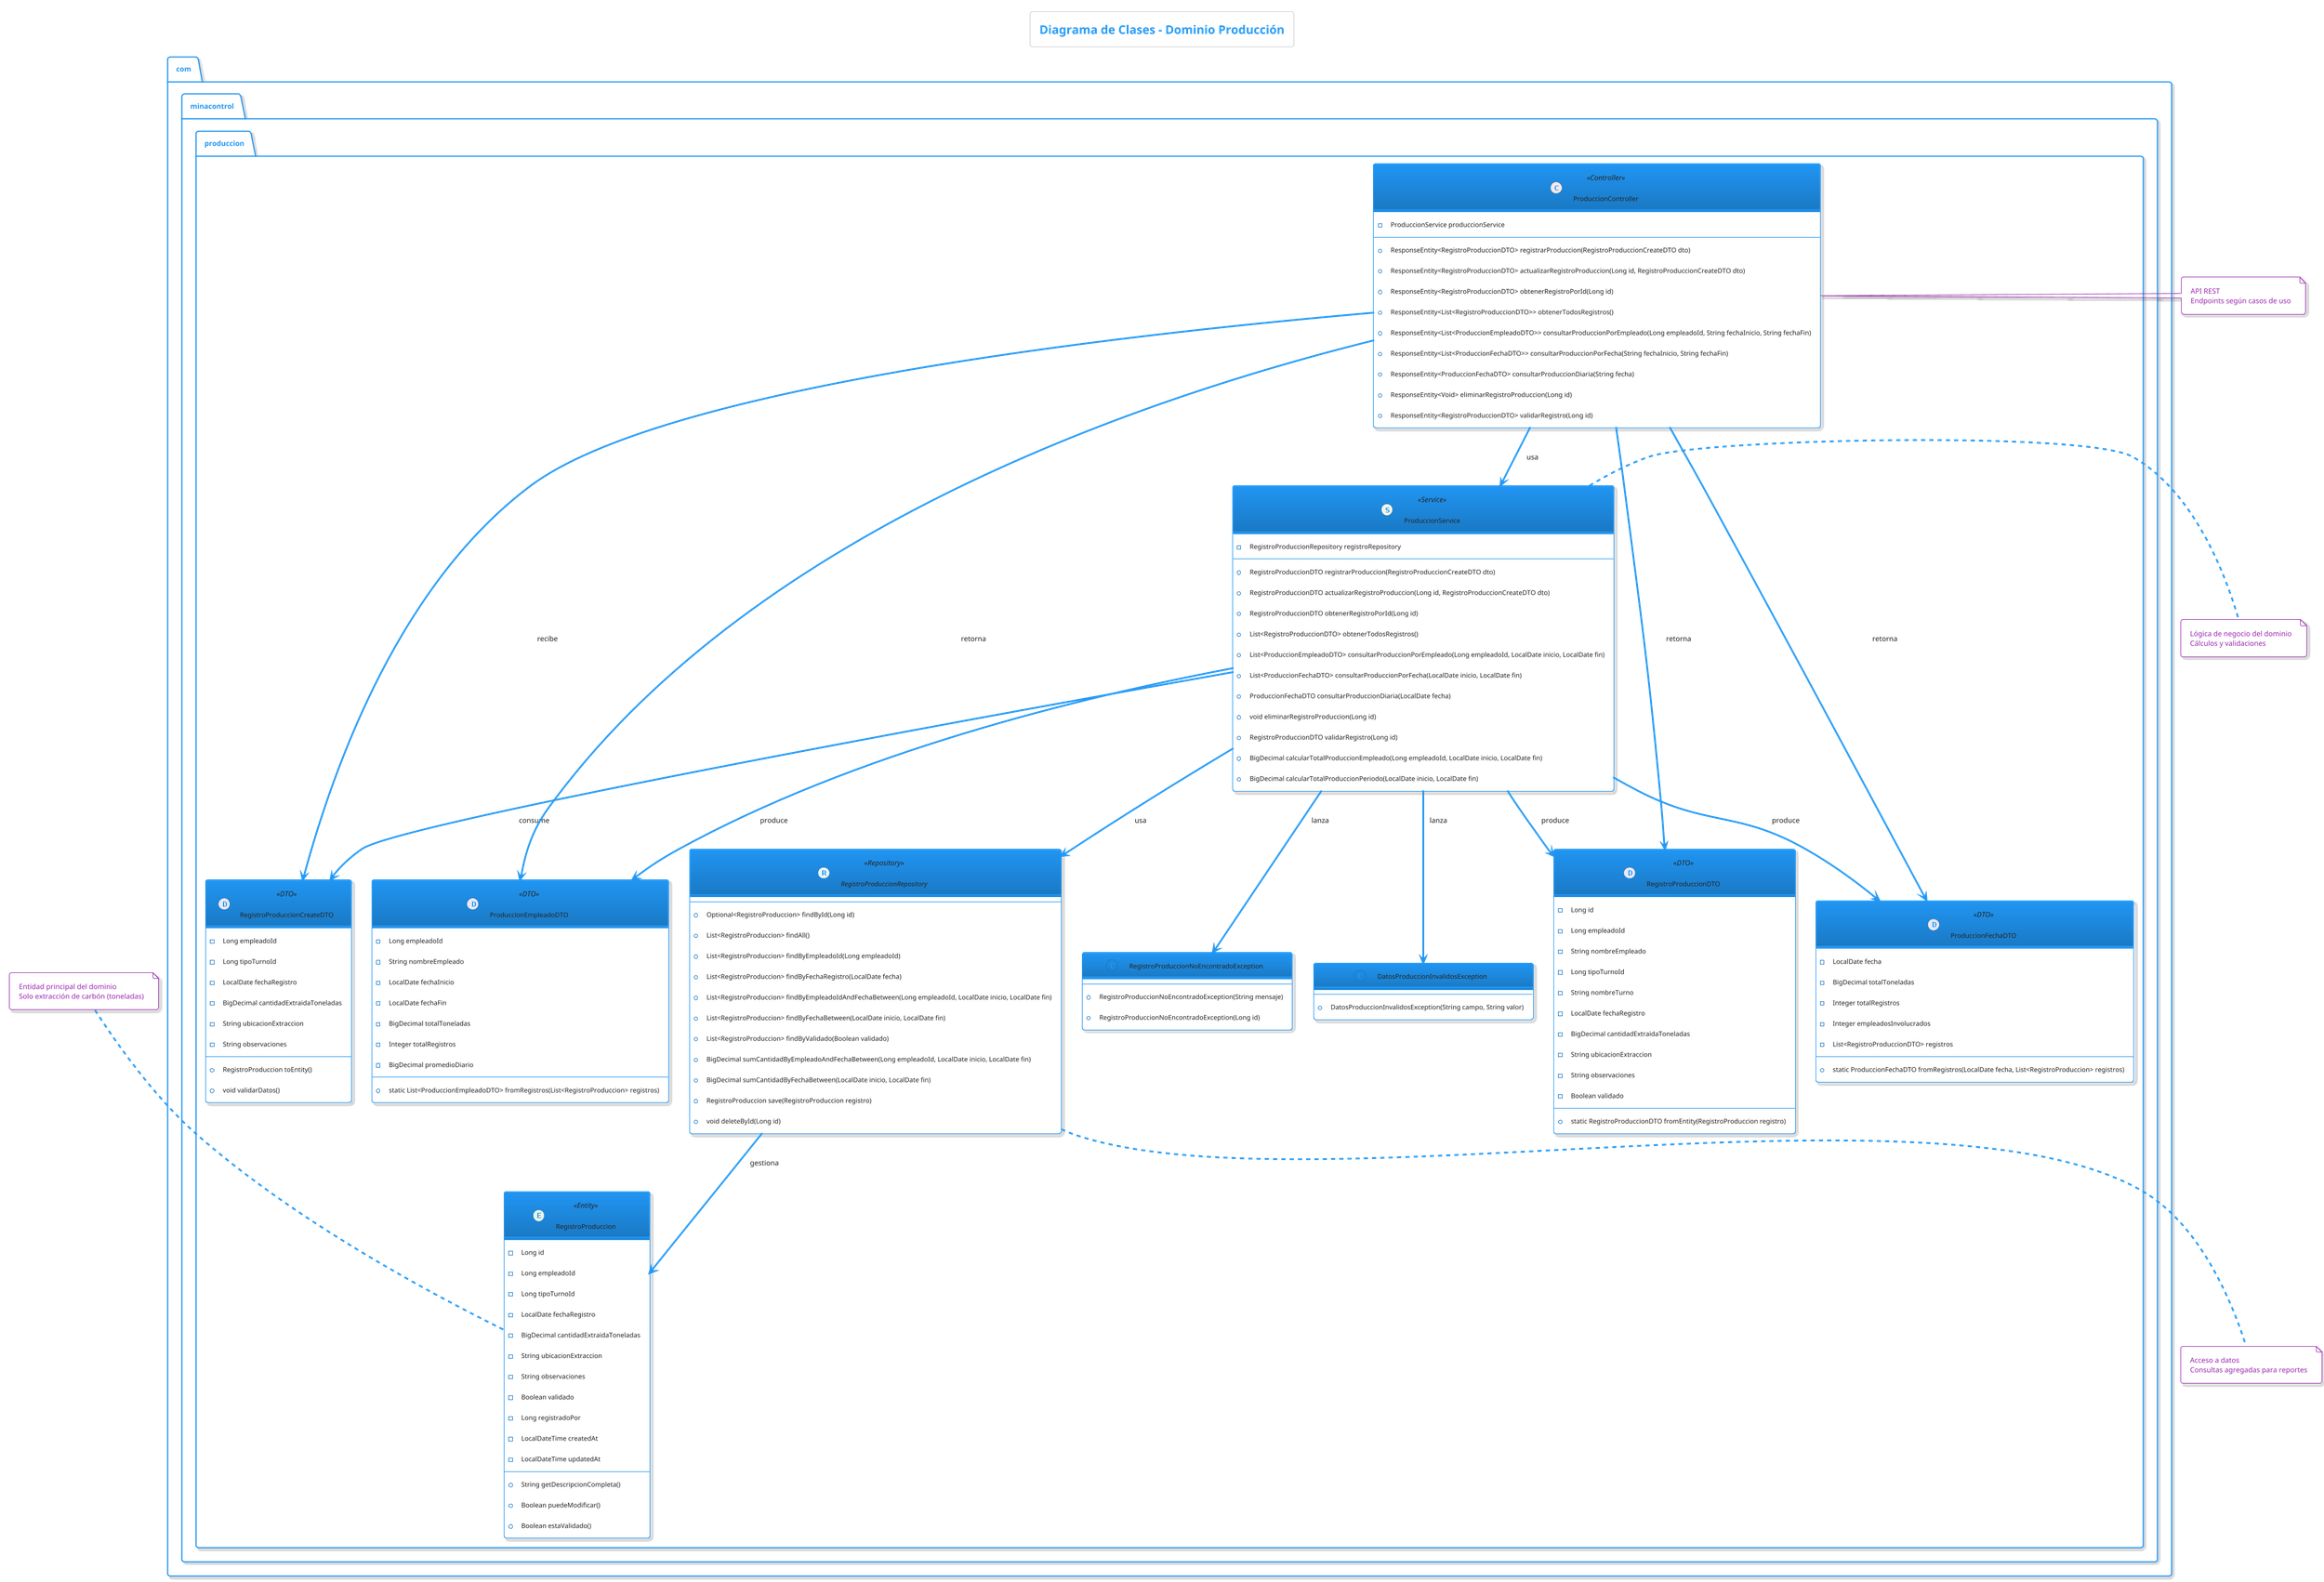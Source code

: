 @startuml class_diagram_produccion
!theme materia-outline
title Diagrama de Clases - Dominio Producción

' ===== CONFIGURACIÓN =====
!define ENTITY(x) class x << (E,#E8F5E8) Entity >>
!define DTO(x) class x << (D,#E8E8F5) DTO >>
!define SERVICE(x) class x << (S,#F5F5E8) Service >>
!define CONTROLLER(x) class x << (C,#F5E8E8) Controller >>
!define REPOSITORY(x) interface x << (R,#E8F5F5) Repository >>

package "com.minacontrol.produccion" {

  ' ===== ENTIDADES =====
  ENTITY(RegistroProduccion) {
    - Long id
    - Long empleadoId
    - Long tipoTurnoId
    - LocalDate fechaRegistro
    - BigDecimal cantidadExtraidaToneladas
    - String ubicacionExtraccion
    - String observaciones
    - Boolean validado
    - Long registradoPor
    - LocalDateTime createdAt
    - LocalDateTime updatedAt
    --
    + String getDescripcionCompleta()
    + Boolean puedeModificar()
    + Boolean estaValidado()
  }

  ' ===== DTOs =====
  DTO(RegistroProduccionDTO) {
    - Long id
    - Long empleadoId
    - String nombreEmpleado
    - Long tipoTurnoId
    - String nombreTurno
    - LocalDate fechaRegistro
    - BigDecimal cantidadExtraidaToneladas
    - String ubicacionExtraccion
    - String observaciones
    - Boolean validado
    --
    + static RegistroProduccionDTO fromEntity(RegistroProduccion registro)
  }

  DTO(RegistroProduccionCreateDTO) {
    - Long empleadoId
    - Long tipoTurnoId
    - LocalDate fechaRegistro
    - BigDecimal cantidadExtraidaToneladas
    - String ubicacionExtraccion
    - String observaciones
    --
    + RegistroProduccion toEntity()
    + void validarDatos()
  }

  DTO(ProduccionEmpleadoDTO) {
    - Long empleadoId
    - String nombreEmpleado
    - LocalDate fechaInicio
    - LocalDate fechaFin
    - BigDecimal totalToneladas
    - Integer totalRegistros
    - BigDecimal promedioDiario
    --
    + static List<ProduccionEmpleadoDTO> fromRegistros(List<RegistroProduccion> registros)
  }

  DTO(ProduccionFechaDTO) {
    - LocalDate fecha
    - BigDecimal totalToneladas
    - Integer totalRegistros
    - Integer empleadosInvolucrados
    - List<RegistroProduccionDTO> registros
    --
    + static ProduccionFechaDTO fromRegistros(LocalDate fecha, List<RegistroProduccion> registros)
  }

  ' ===== REPOSITORIO =====
  REPOSITORY(RegistroProduccionRepository) {
    + Optional<RegistroProduccion> findById(Long id)
    + List<RegistroProduccion> findAll()
    + List<RegistroProduccion> findByEmpleadoId(Long empleadoId)
    + List<RegistroProduccion> findByFechaRegistro(LocalDate fecha)
    + List<RegistroProduccion> findByEmpleadoIdAndFechaBetween(Long empleadoId, LocalDate inicio, LocalDate fin)
    + List<RegistroProduccion> findByFechaBetween(LocalDate inicio, LocalDate fin)
    + List<RegistroProduccion> findByValidado(Boolean validado)
    + BigDecimal sumCantidadByEmpleadoAndFechaBetween(Long empleadoId, LocalDate inicio, LocalDate fin)
    + BigDecimal sumCantidadByFechaBetween(LocalDate inicio, LocalDate fin)
    + RegistroProduccion save(RegistroProduccion registro)
    + void deleteById(Long id)
  }

  ' ===== SERVICIO =====
  SERVICE(ProduccionService) {
    - RegistroProduccionRepository registroRepository
    --
    + RegistroProduccionDTO registrarProduccion(RegistroProduccionCreateDTO dto)
    + RegistroProduccionDTO actualizarRegistroProduccion(Long id, RegistroProduccionCreateDTO dto)
    + RegistroProduccionDTO obtenerRegistroPorId(Long id)
    + List<RegistroProduccionDTO> obtenerTodosRegistros()
    + List<ProduccionEmpleadoDTO> consultarProduccionPorEmpleado(Long empleadoId, LocalDate inicio, LocalDate fin)
    + List<ProduccionFechaDTO> consultarProduccionPorFecha(LocalDate inicio, LocalDate fin)
    + ProduccionFechaDTO consultarProduccionDiaria(LocalDate fecha)
    + void eliminarRegistroProduccion(Long id)
    + RegistroProduccionDTO validarRegistro(Long id)
    + BigDecimal calcularTotalProduccionEmpleado(Long empleadoId, LocalDate inicio, LocalDate fin)
    + BigDecimal calcularTotalProduccionPeriodo(LocalDate inicio, LocalDate fin)
  }

  ' ===== CONTROLADOR =====
  CONTROLLER(ProduccionController) {
    - ProduccionService produccionService
    --
    + ResponseEntity<RegistroProduccionDTO> registrarProduccion(RegistroProduccionCreateDTO dto)
    + ResponseEntity<RegistroProduccionDTO> actualizarRegistroProduccion(Long id, RegistroProduccionCreateDTO dto)
    + ResponseEntity<RegistroProduccionDTO> obtenerRegistroPorId(Long id)
    + ResponseEntity<List<RegistroProduccionDTO>> obtenerTodosRegistros()
    + ResponseEntity<List<ProduccionEmpleadoDTO>> consultarProduccionPorEmpleado(Long empleadoId, String fechaInicio, String fechaFin)
    + ResponseEntity<List<ProduccionFechaDTO>> consultarProduccionPorFecha(String fechaInicio, String fechaFin)
    + ResponseEntity<ProduccionFechaDTO> consultarProduccionDiaria(String fecha)
    + ResponseEntity<Void> eliminarRegistroProduccion(Long id)
    + ResponseEntity<RegistroProduccionDTO> validarRegistro(Long id)
  }

  ' ===== EXCEPCIONES =====
  class RegistroProduccionNoEncontradoException {
    + RegistroProduccionNoEncontradoException(String mensaje)
    + RegistroProduccionNoEncontradoException(Long id)
  }

  class DatosProduccionInvalidosException {
    + DatosProduccionInvalidosException(String campo, String valor)
  }
}

' ===== RELACIONES =====
ProduccionController --> ProduccionService : "usa"
ProduccionService --> RegistroProduccionRepository : "usa"
RegistroProduccionRepository --> RegistroProduccion : "gestiona"

ProduccionService --> RegistroProduccionDTO : "produce"
ProduccionService --> RegistroProduccionCreateDTO : "consume"
ProduccionService --> ProduccionEmpleadoDTO : "produce"
ProduccionService --> ProduccionFechaDTO : "produce"

ProduccionController --> RegistroProduccionDTO : "retorna"
ProduccionController --> RegistroProduccionCreateDTO : "recibe"
ProduccionController --> ProduccionEmpleadoDTO : "retorna"
ProduccionController --> ProduccionFechaDTO : "retorna"

ProduccionService --> RegistroProduccionNoEncontradoException : "lanza"
ProduccionService --> DatosProduccionInvalidosException : "lanza"

' ===== NOTAS =====
note top of RegistroProduccion : Entidad principal del dominio\nSolo extracción de carbón (toneladas)

note right of ProduccionService : Lógica de negocio del dominio\nCálculos y validaciones

note bottom of RegistroProduccionRepository : Acceso a datos\nConsultas agregadas para reportes

note left of ProduccionController : API REST\nEndpoints según casos de uso

@enduml
  ' ===== DTOs =====
  DTO(RegistroProduccionDTO) {
    - Long id
    - Long empleadoId
    - String nombreEmpleado
    - Long tipoTurnoId
    - String nombreTurno
    - LocalDate fechaRegistro
    - BigDecimal cantidadExtraidaToneladas
    - String ubicacionExtraccion
    - String observaciones
    - Boolean validado
    --
    + static RegistroProduccionDTO fromEntity(RegistroProduccion registro)
  }

  DTO(RegistroProduccionCreateDTO) {
    - Long empleadoId
    - Long tipoTurnoId
    - LocalDate fechaRegistro
    - BigDecimal cantidadExtraidaToneladas
    - String ubicacionExtraccion
    - String observaciones
    --
    + RegistroProduccion toEntity()
    + void validarDatos()
  }

  DTO(ProduccionEmpleadoDTO) {
    - Long empleadoId
    - String nombreEmpleado
    - LocalDate fechaInicio
    - LocalDate fechaFin
    - BigDecimal totalToneladas
    - Integer totalRegistros
    - BigDecimal promedioDiario
    --
    + static List<ProduccionEmpleadoDTO> fromRegistros(List<RegistroProduccion> registros)
  }

  DTO(ProduccionFechaDTO) {
    - LocalDate fecha
    - BigDecimal totalToneladas
    - Integer totalRegistros
    - Integer empleadosInvolucrados
    - List<RegistroProduccionDTO> registros
    --
    + static ProduccionFechaDTO fromRegistros(LocalDate fecha, List<RegistroProduccion> registros)
  }

  ' ===== REPOSITORIOS =====
  REPOSITORY(RegistroProduccionRepository) {
    + Optional<RegistroProduccion> findById(Long id)
    + List<RegistroProduccion> findAll()
    + List<RegistroProduccion> findByFecha(LocalDate fecha)
    + List<RegistroProduccion> findByTurnoId(Long turnoId)
    + List<RegistroProduccion> findByEmpleadoId(Long empleadoId)
    + List<RegistroProduccion> findByMaterialId(Long materialId)
    + List<RegistroProduccion> findByArea(String area)
    + List<RegistroProduccion> findByFechaBetween(LocalDate inicio, LocalDate fin)
    + List<RegistroProduccion> findByEstado(EstadoRegistro estado)
    + BigDecimal sumCantidadByMaterialAndFechaBetween(Long materialId, LocalDate inicio, LocalDate fin)
    + RegistroProduccion save(RegistroProduccion registro)
    + void deleteById(Long id)
  }

  REPOSITORY(TipoMaterialRepository) {
    + Optional<TipoMaterial> findById(Long id)
    + List<TipoMaterial> findAll()
    + List<TipoMaterial> findByActivo(Boolean activo)
    + Optional<TipoMaterial> findByNombre(String nombre)
    + List<TipoMaterial> findByCategoria(String categoria)
    + Boolean existsByNombre(String nombre)
    + TipoMaterial save(TipoMaterial material)
    + void deleteById(Long id)
  }

  REPOSITORY(MetricaProduccionRepository) {
    + Optional<MetricaProduccion> findById(Long id)
    + List<MetricaProduccion> findByFecha(LocalDate fecha)
    + List<MetricaProduccion> findByPeriodo(String periodo)
    + List<MetricaProduccion> findByArea(String area)
    + List<MetricaProduccion> findByFechaBetween(LocalDate inicio, LocalDate fin)
    + Optional<MetricaProduccion> findByFechaAndAreaAndMaterialId(LocalDate fecha, String area, Long materialId)
    + MetricaProduccion save(MetricaProduccion metrica)
    + void deleteByFechaBefore(LocalDate fecha)
  }

  REPOSITORY(EquipoProduccionRepository) {
    + Optional<EquipoProduccion> findById(Long id)
    + List<EquipoProduccion> findAll()
    + List<EquipoProduccion> findByActivo(Boolean activo)
    + List<EquipoProduccion> findByEstado(EstadoEquipo estado)
    + List<EquipoProduccion> findByTipo(String tipo)
    + Optional<EquipoProduccion> findByCodigo(String codigo)
    + EquipoProduccion save(EquipoProduccion equipo)
  }

  ' ===== SERVICIOS =====
  SERVICE(ProduccionService) {
    - RegistroProduccionRepository registroRepository
    - TipoMaterialRepository materialRepository
    - MetricaProduccionRepository metricaRepository
    --
    + RegistroProduccionDTO crearRegistro(RegistroProduccionCreateDTO dto)
    + RegistroProduccionDTO actualizarRegistro(Long id, RegistroProduccionCreateDTO dto)
    + RegistroProduccionDTO obtenerRegistroPorId(Long id)
    + List<RegistroProduccionDTO> obtenerRegistrosPorFecha(LocalDate fecha)
    + List<RegistroProduccionDTO> obtenerRegistrosPorTurno(Long turnoId)
    + List<RegistroProduccionDTO> obtenerRegistrosPorEmpleado(Long empleadoId)
    + RegistroProduccionDTO aprobarRegistro(Long id)
    + RegistroProduccionDTO rechazarRegistro(Long id, String motivo)
    + void eliminarRegistro(Long id)
    + Boolean validarDatosRegistro(RegistroProduccionCreateDTO dto)
  }

  SERVICE(MaterialService) {
    - TipoMaterialRepository materialRepository
    --
    + TipoMaterialDTO crearMaterial(TipoMaterialCreateDTO dto)
    + TipoMaterialDTO actualizarMaterial(Long id, TipoMaterialCreateDTO dto)
    + TipoMaterialDTO obtenerMaterialPorId(Long id)
    + List<TipoMaterialDTO> obtenerTodosMateriales()
    + List<TipoMaterialDTO> obtenerMaterialesActivos()
    + List<TipoMaterialDTO> obtenerMaterialesPorCategoria(String categoria)
    + TipoMaterialDTO cambiarEstadoMaterial(Long id, Boolean activo)
    + void eliminarMaterial(Long id)
    + Boolean validarNombreUnico(String nombre, Long materialId)
  }

  SERVICE(MetricaService) {
    - MetricaProduccionRepository metricaRepository
    - RegistroProduccionRepository registroRepository
    --
    + List<MetricaProduccionDTO> calcularMetricasDiarias(LocalDate fecha)
    + List<MetricaProduccionDTO> calcularMetricasPeriodo(LocalDate inicio, LocalDate fin, TipoPeriodo tipo)
    + MetricaProduccionDTO obtenerMetricaPorArea(String area, LocalDate fecha)
    + ResumenProduccionDTO generarResumenPeriodo(LocalDate inicio, LocalDate fin)
    + ReporteProduccionDTO generarReporte(LocalDate inicio, LocalDate fin, List<String> areas)
    + void recalcularMetricas(LocalDate fecha)
    + void actualizarMetricasAutomaticamente()
    + List<MetricaProduccionDTO> obtenerTendencias(TipoPeriodo periodo, Integer ultimosPeriodos)
  }

  ' ===== CONTROLADORES =====
  CONTROLLER(ProduccionController) {
    - ProduccionService produccionService
    --
    + ResponseEntity<RegistroProduccionDTO> crearRegistro(RegistroProduccionCreateDTO dto)
    + ResponseEntity<List<RegistroProduccionDTO>> obtenerRegistros(LocalDate fecha, String area)
    + ResponseEntity<RegistroProduccionDTO> obtenerRegistroPorId(Long id)
    + ResponseEntity<List<RegistroProduccionDTO>> obtenerRegistrosPorTurno(Long turnoId)
    + ResponseEntity<RegistroProduccionDTO> aprobarRegistro(Long id)
    + ResponseEntity<Void> eliminarRegistro(Long id)
  }

  CONTROLLER(MaterialController) {
    - MaterialService materialService
    --
    + ResponseEntity<TipoMaterialDTO> crearMaterial(TipoMaterialCreateDTO dto)
    + ResponseEntity<List<TipoMaterialDTO>> obtenerMateriales()
    + ResponseEntity<TipoMaterialDTO> obtenerMaterialPorId(Long id)
    + ResponseEntity<List<TipoMaterialDTO>> obtenerMaterialesPorCategoria(String categoria)
    + ResponseEntity<TipoMaterialDTO> actualizarMaterial(Long id, TipoMaterialCreateDTO dto)
    + ResponseEntity<Void> eliminarMaterial(Long id)
  }

  CONTROLLER(MetricaController) {
    - MetricaService metricaService
    --
    + ResponseEntity<List<MetricaProduccionDTO>> obtenerMetricasDiarias(LocalDate fecha)
    + ResponseEntity<ResumenProduccionDTO> obtenerResumenPeriodo(LocalDate inicio, LocalDate fin)
    + ResponseEntity<ReporteProduccionDTO> generarReporte(LocalDate inicio, LocalDate fin, List<String> areas)
    + ResponseEntity<List<MetricaProduccionDTO>> obtenerTendencias(String periodo, Integer ultimosPeriodos)
    + ResponseEntity<Void> recalcularMetricas(LocalDate fecha)
  }

  ' ===== EXCEPCIONES =====
  class RegistroProduccionNoEncontradoException {
    + RegistroProduccionNoEncontradoException(Long id)
  }

  class MaterialNoEncontradoException {
    + MaterialNoEncontradoException(Long id)
  }

  class DatosProduccionInvalidosException {
    + DatosProduccionInvalidosException(String mensaje)
  }

  class CalculoMetricasException {
    + CalculoMetricasException(String mensaje, Throwable causa)
  }
}

' ===== RELACIONES PRINCIPALES =====
RegistroProduccion ||--|| EstadoRegistro : "tiene estado"
RegistroProduccion }o--|| TipoMaterial : "tipo de material"
RegistroProduccion }o--|| EquipoProduccion : "usa equipo"

MetricaProduccion }o--|| TipoMaterial : "métrica de material"
EquipoProduccion ||--|| EstadoEquipo : "tiene estado"

' ===== RELACIONES DE DEPENDENCIA =====
ProduccionController --> ProduccionService : "usa"
MaterialController --> MaterialService : "usa"
MetricaController --> MetricaService : "usa"

ProduccionService --> RegistroProduccionRepository : "usa"
ProduccionService --> TipoMaterialRepository : "usa"
ProduccionService --> MetricaProduccionRepository : "usa"

MaterialService --> TipoMaterialRepository : "usa"

MetricaService --> MetricaProduccionRepository : "usa"
MetricaService --> RegistroProduccionRepository : "usa"

' ===== RELACIONES DTO =====
ProduccionService --> RegistroProduccionDTO : "produce"
ProduccionService --> RegistroProduccionCreateDTO : "consume"

MaterialService --> TipoMaterialDTO : "produce"
MetricaService --> MetricaProduccionDTO : "produce"
MetricaService --> ResumenProduccionDTO : "produce"
MetricaService --> ReporteProduccionDTO : "produce"

' ===== NOTAS =====
note top of RegistroProduccion : Registro principal\nDatos de producción por turno

note right of TipoMaterial : Catálogo de materiales\nPrecios y características

note bottom of MetricaProduccion : Métricas agregadas\nCalculadas automáticamente

note left of EquipoProduccion : Equipos de extracción\nControl de estado y rendimiento

@enduml
